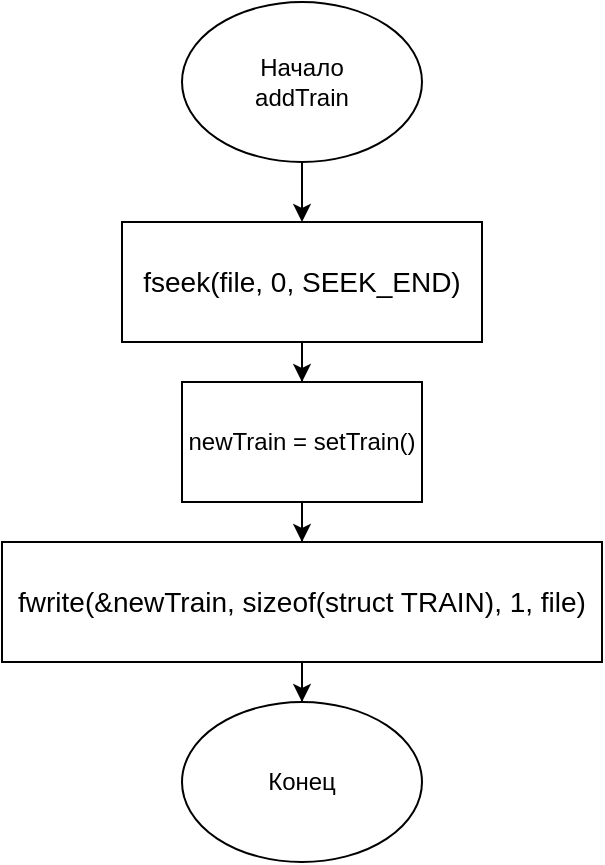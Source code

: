 <mxfile version="21.1.1" type="device">
  <diagram name="Страница 1" id="02qrhVbGRuM05MhGeuV5">
    <mxGraphModel dx="792" dy="1138" grid="1" gridSize="10" guides="1" tooltips="1" connect="1" arrows="1" fold="1" page="1" pageScale="1" pageWidth="827" pageHeight="1169" math="0" shadow="0">
      <root>
        <mxCell id="0" />
        <mxCell id="1" parent="0" />
        <mxCell id="8-nY73ToUyD-Y4a7UrSt-3" style="edgeStyle=orthogonalEdgeStyle;rounded=0;orthogonalLoop=1;jettySize=auto;html=1;entryX=0.5;entryY=0;entryDx=0;entryDy=0;" edge="1" parent="1" source="8-nY73ToUyD-Y4a7UrSt-1" target="8-nY73ToUyD-Y4a7UrSt-2">
          <mxGeometry relative="1" as="geometry" />
        </mxCell>
        <mxCell id="8-nY73ToUyD-Y4a7UrSt-1" value="Начало&lt;br&gt;addTrain" style="ellipse;whiteSpace=wrap;html=1;" vertex="1" parent="1">
          <mxGeometry x="350" y="40" width="120" height="80" as="geometry" />
        </mxCell>
        <mxCell id="8-nY73ToUyD-Y4a7UrSt-5" style="edgeStyle=orthogonalEdgeStyle;rounded=0;orthogonalLoop=1;jettySize=auto;html=1;entryX=0.5;entryY=0;entryDx=0;entryDy=0;" edge="1" parent="1" source="8-nY73ToUyD-Y4a7UrSt-2" target="8-nY73ToUyD-Y4a7UrSt-4">
          <mxGeometry relative="1" as="geometry" />
        </mxCell>
        <mxCell id="8-nY73ToUyD-Y4a7UrSt-2" value="&lt;div style=&quot;font-size: 14px; line-height: 19px;&quot;&gt;&lt;span style=&quot;background-color: rgb(255, 255, 255);&quot;&gt;fseek(file, 0, SEEK_END)&lt;/span&gt;&lt;/div&gt;" style="rounded=0;whiteSpace=wrap;html=1;" vertex="1" parent="1">
          <mxGeometry x="320" y="150" width="180" height="60" as="geometry" />
        </mxCell>
        <mxCell id="8-nY73ToUyD-Y4a7UrSt-7" style="edgeStyle=orthogonalEdgeStyle;rounded=0;orthogonalLoop=1;jettySize=auto;html=1;" edge="1" parent="1" source="8-nY73ToUyD-Y4a7UrSt-4" target="8-nY73ToUyD-Y4a7UrSt-6">
          <mxGeometry relative="1" as="geometry" />
        </mxCell>
        <mxCell id="8-nY73ToUyD-Y4a7UrSt-4" value="newTrain = setTrain()" style="rounded=0;whiteSpace=wrap;html=1;" vertex="1" parent="1">
          <mxGeometry x="350" y="230" width="120" height="60" as="geometry" />
        </mxCell>
        <mxCell id="8-nY73ToUyD-Y4a7UrSt-9" style="edgeStyle=orthogonalEdgeStyle;rounded=0;orthogonalLoop=1;jettySize=auto;html=1;" edge="1" parent="1" source="8-nY73ToUyD-Y4a7UrSt-6" target="8-nY73ToUyD-Y4a7UrSt-8">
          <mxGeometry relative="1" as="geometry" />
        </mxCell>
        <mxCell id="8-nY73ToUyD-Y4a7UrSt-6" value="&lt;div style=&quot;font-size: 14px; line-height: 19px;&quot;&gt;&lt;span style=&quot;background-color: rgb(255, 255, 255);&quot;&gt;fwrite(&amp;amp;newTrain, sizeof(struct TRAIN), 1, file)&lt;/span&gt;&lt;/div&gt;" style="rounded=0;whiteSpace=wrap;html=1;" vertex="1" parent="1">
          <mxGeometry x="260" y="310" width="300" height="60" as="geometry" />
        </mxCell>
        <mxCell id="8-nY73ToUyD-Y4a7UrSt-8" value="Конец" style="ellipse;whiteSpace=wrap;html=1;" vertex="1" parent="1">
          <mxGeometry x="350" y="390" width="120" height="80" as="geometry" />
        </mxCell>
      </root>
    </mxGraphModel>
  </diagram>
</mxfile>
